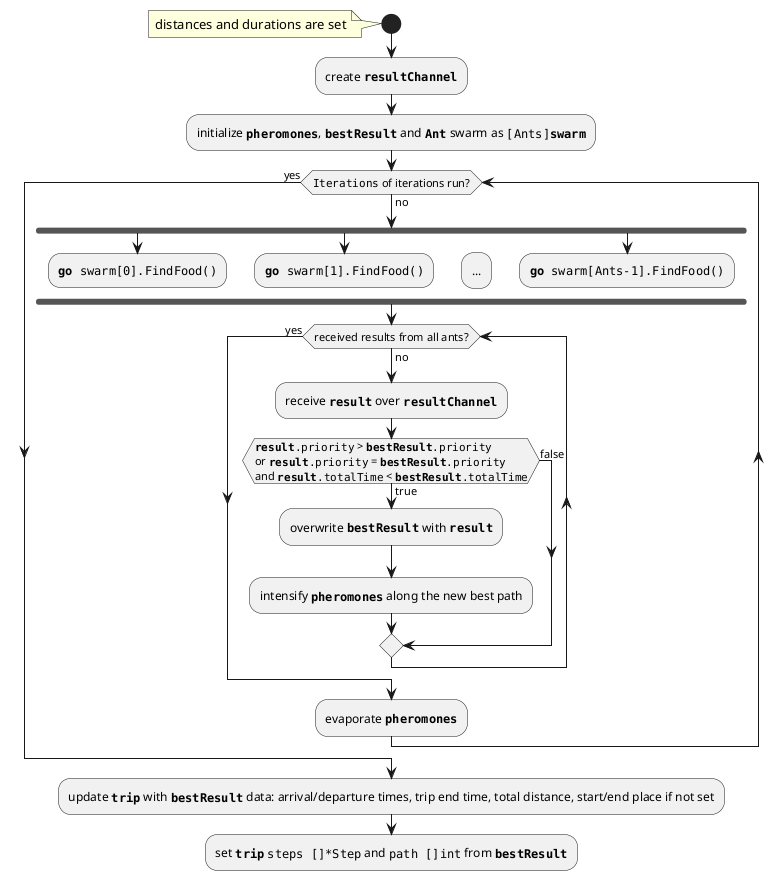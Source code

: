 @startuml

start

note: distances and durations are set

:create ""**resultChannel**"";

:initialize ""**pheromones**"", ""**bestResult**"" and ""**Ant**"" swarm as ""[Ants]**swarm**"";

while (""Iterations"" of iterations run?) is (no)
    fork
        :""**go** swarm[0].FindFood()"";
        detach
    fork again
        :""**go** swarm[1].FindFood()"";
        detach
    fork again
        -[hidden]->
        :...;
        detach
    fork again
        :""**go** swarm[Ants-1].FindFood()"";
        detach
    end fork

    while (received results from all ants?) is (no)
        :receive ""**result**"" over ""**resultChannel**"";

        if (""**result**.priority"" > ""**bestResult**.priority""
or ""**result**.priority"" = ""**bestResult**.priority""
and ""**result**.totalTime"" < ""**bestResult**.totalTime"") then (true)
            :overwrite ""**bestResult**"" with ""**result**"";
            :intensify ""**pheromones**"" along the new best path;
        else (false)
        endif
    endwhile (yes)
    :evaporate ""**pheromones**"";
endwhile (yes)

:update ""**trip**"" with ""**bestResult**"" data: arrival/departure times, trip end time, total distance, start/end place if not set;

:set ""**trip**"" ""steps []*Step"" and ""path []int"" from ""**bestResult**"";

@enduml